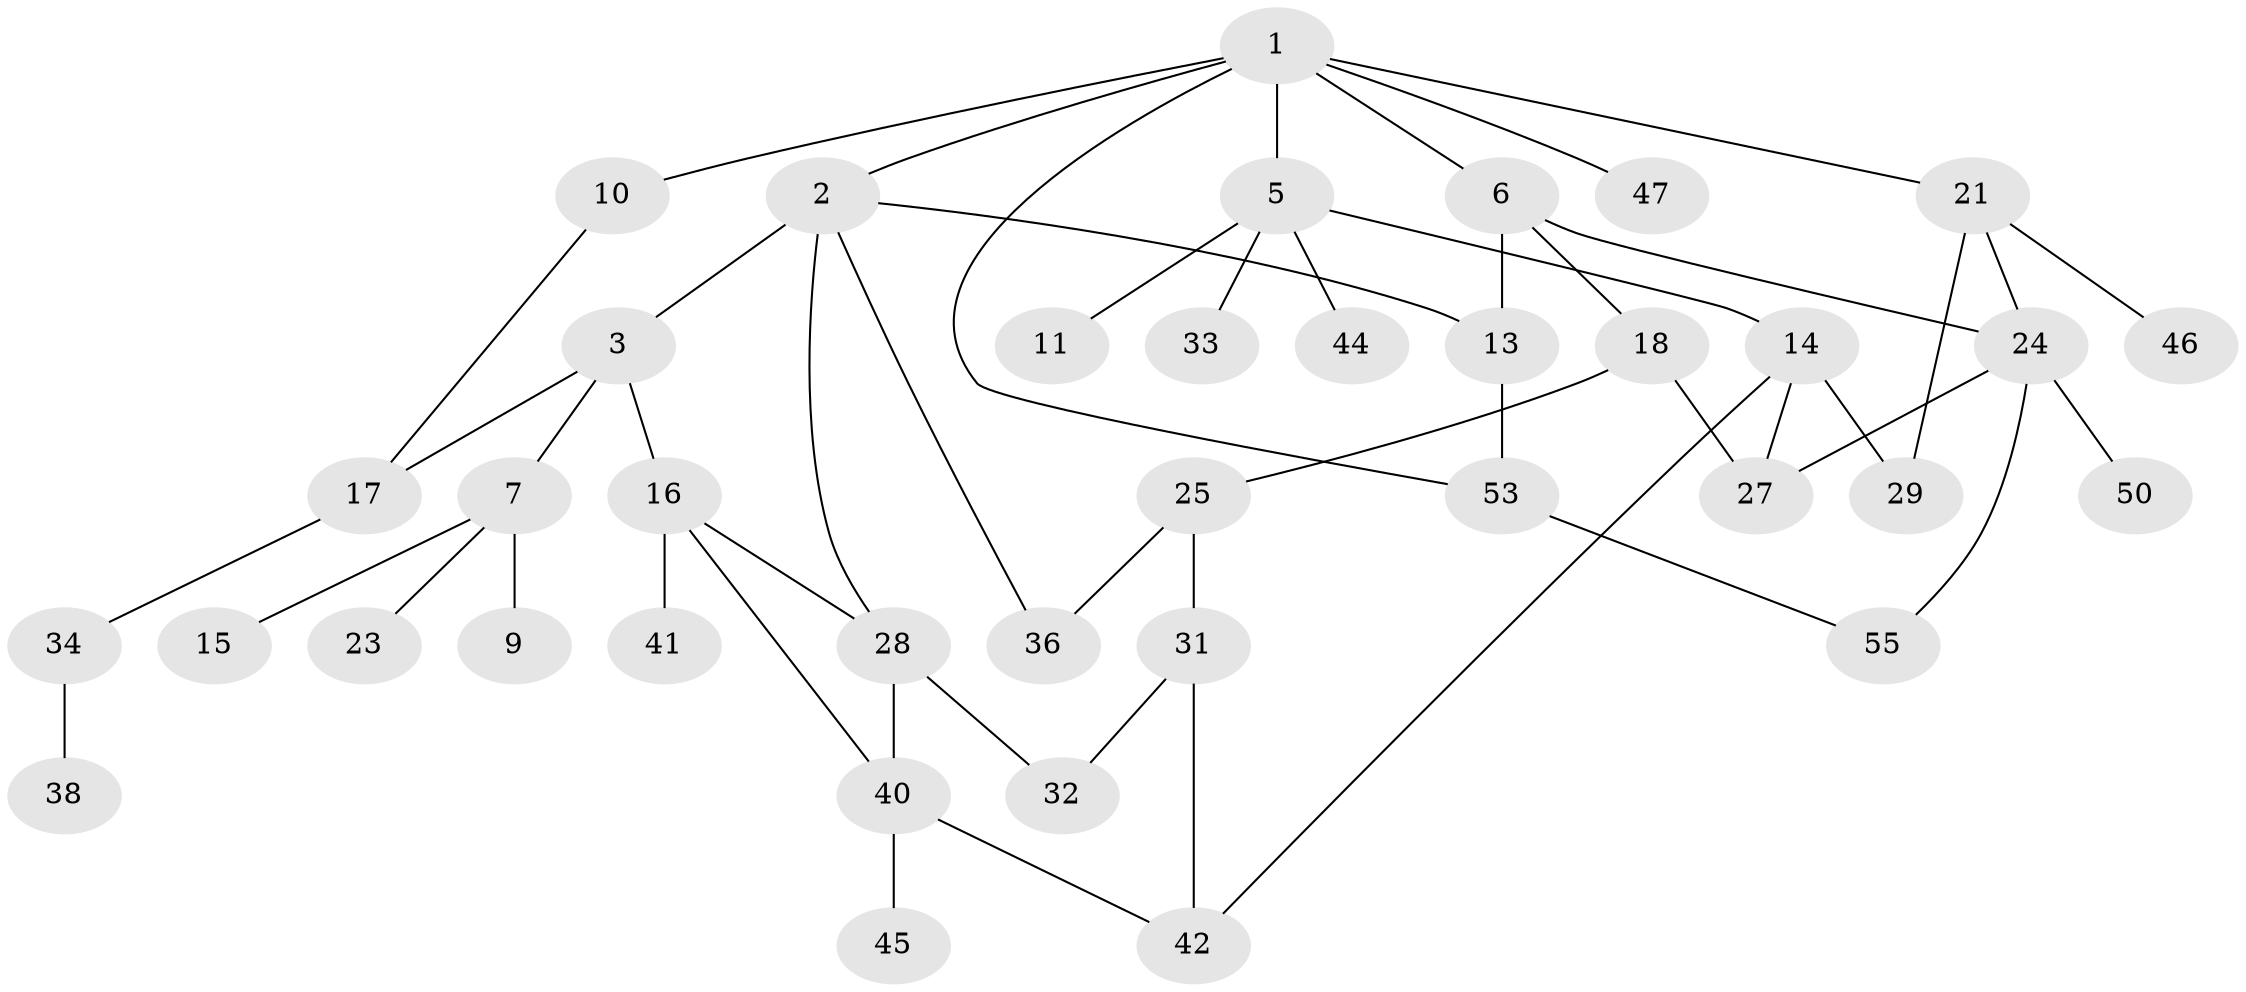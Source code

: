 // original degree distribution, {4: 0.18181818181818182, 5: 0.07272727272727272, 3: 0.18181818181818182, 1: 0.2909090909090909, 2: 0.2727272727272727}
// Generated by graph-tools (version 1.1) at 2025/10/02/27/25 16:10:53]
// undirected, 38 vertices, 51 edges
graph export_dot {
graph [start="1"]
  node [color=gray90,style=filled];
  1 [super="+4"];
  2;
  3 [super="+37"];
  5 [super="+8"];
  6 [super="+12"];
  7 [super="+20"];
  9;
  10;
  11;
  13 [super="+30"];
  14 [super="+19"];
  15;
  16 [super="+35"];
  17 [super="+22"];
  18;
  21 [super="+48"];
  23;
  24 [super="+26"];
  25;
  27;
  28 [super="+54"];
  29;
  31 [super="+52"];
  32 [super="+39"];
  33;
  34;
  36 [super="+51"];
  38;
  40 [super="+43"];
  41 [super="+49"];
  42;
  44;
  45;
  46;
  47;
  50;
  53;
  55;
  1 -- 2;
  1 -- 47;
  1 -- 53;
  1 -- 21;
  1 -- 5;
  1 -- 6;
  1 -- 10;
  2 -- 3;
  2 -- 28;
  2 -- 13;
  2 -- 36;
  3 -- 7;
  3 -- 16;
  3 -- 17;
  5 -- 14;
  5 -- 33;
  5 -- 11;
  5 -- 44;
  6 -- 13;
  6 -- 18;
  6 -- 24;
  7 -- 9;
  7 -- 15;
  7 -- 23;
  10 -- 17;
  13 -- 53;
  14 -- 29;
  14 -- 42;
  14 -- 27;
  16 -- 40;
  16 -- 41;
  16 -- 28;
  17 -- 34;
  18 -- 25;
  18 -- 27;
  21 -- 24;
  21 -- 46;
  21 -- 29;
  24 -- 55;
  24 -- 50;
  24 -- 27;
  25 -- 31;
  25 -- 36;
  28 -- 32;
  28 -- 40;
  31 -- 42;
  31 -- 32;
  34 -- 38;
  40 -- 42;
  40 -- 45;
  53 -- 55;
}
